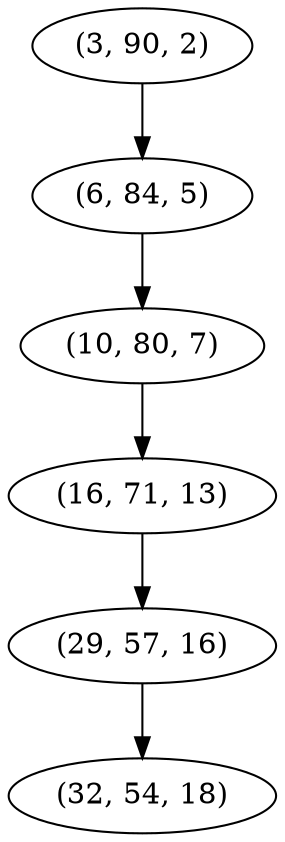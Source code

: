 digraph tree {
    "(3, 90, 2)";
    "(6, 84, 5)";
    "(10, 80, 7)";
    "(16, 71, 13)";
    "(29, 57, 16)";
    "(32, 54, 18)";
    "(3, 90, 2)" -> "(6, 84, 5)";
    "(6, 84, 5)" -> "(10, 80, 7)";
    "(10, 80, 7)" -> "(16, 71, 13)";
    "(16, 71, 13)" -> "(29, 57, 16)";
    "(29, 57, 16)" -> "(32, 54, 18)";
}
